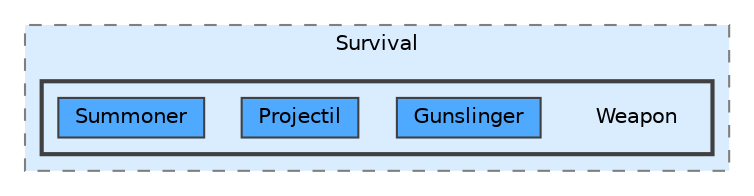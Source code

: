 digraph "Q:/IdleWave/Projet/Assets/Scripts/RogueGenesia/Survival/Weapon"
{
 // LATEX_PDF_SIZE
  bgcolor="transparent";
  edge [fontname=Helvetica,fontsize=10,labelfontname=Helvetica,labelfontsize=10];
  node [fontname=Helvetica,fontsize=10,shape=box,height=0.2,width=0.4];
  compound=true
  subgraph clusterdir_2d909ba704f47538bf61aa9015000ce8 {
    graph [ bgcolor="#daedff", pencolor="grey50", label="Survival", fontname=Helvetica,fontsize=10 style="filled,dashed", URL="dir_2d909ba704f47538bf61aa9015000ce8.html",tooltip=""]
  subgraph clusterdir_9a55c8360f29f1597692ee7f102bfb3c {
    graph [ bgcolor="#daedff", pencolor="grey25", label="", fontname=Helvetica,fontsize=10 style="filled,bold", URL="dir_9a55c8360f29f1597692ee7f102bfb3c.html",tooltip=""]
    dir_9a55c8360f29f1597692ee7f102bfb3c [shape=plaintext, label="Weapon"];
  dir_b96d54e539917819e8e74152baeb7d26 [label="Gunslinger", fillcolor="#4ea9ff", color="grey25", style="filled", URL="dir_b96d54e539917819e8e74152baeb7d26.html",tooltip=""];
  dir_7377d056962abb6c231b2be32339b00b [label="Projectil", fillcolor="#4ea9ff", color="grey25", style="filled", URL="dir_7377d056962abb6c231b2be32339b00b.html",tooltip=""];
  dir_83b4f8e6d50085f44e192a8a26e6f9db [label="Summoner", fillcolor="#4ea9ff", color="grey25", style="filled", URL="dir_83b4f8e6d50085f44e192a8a26e6f9db.html",tooltip=""];
  }
  }
}
